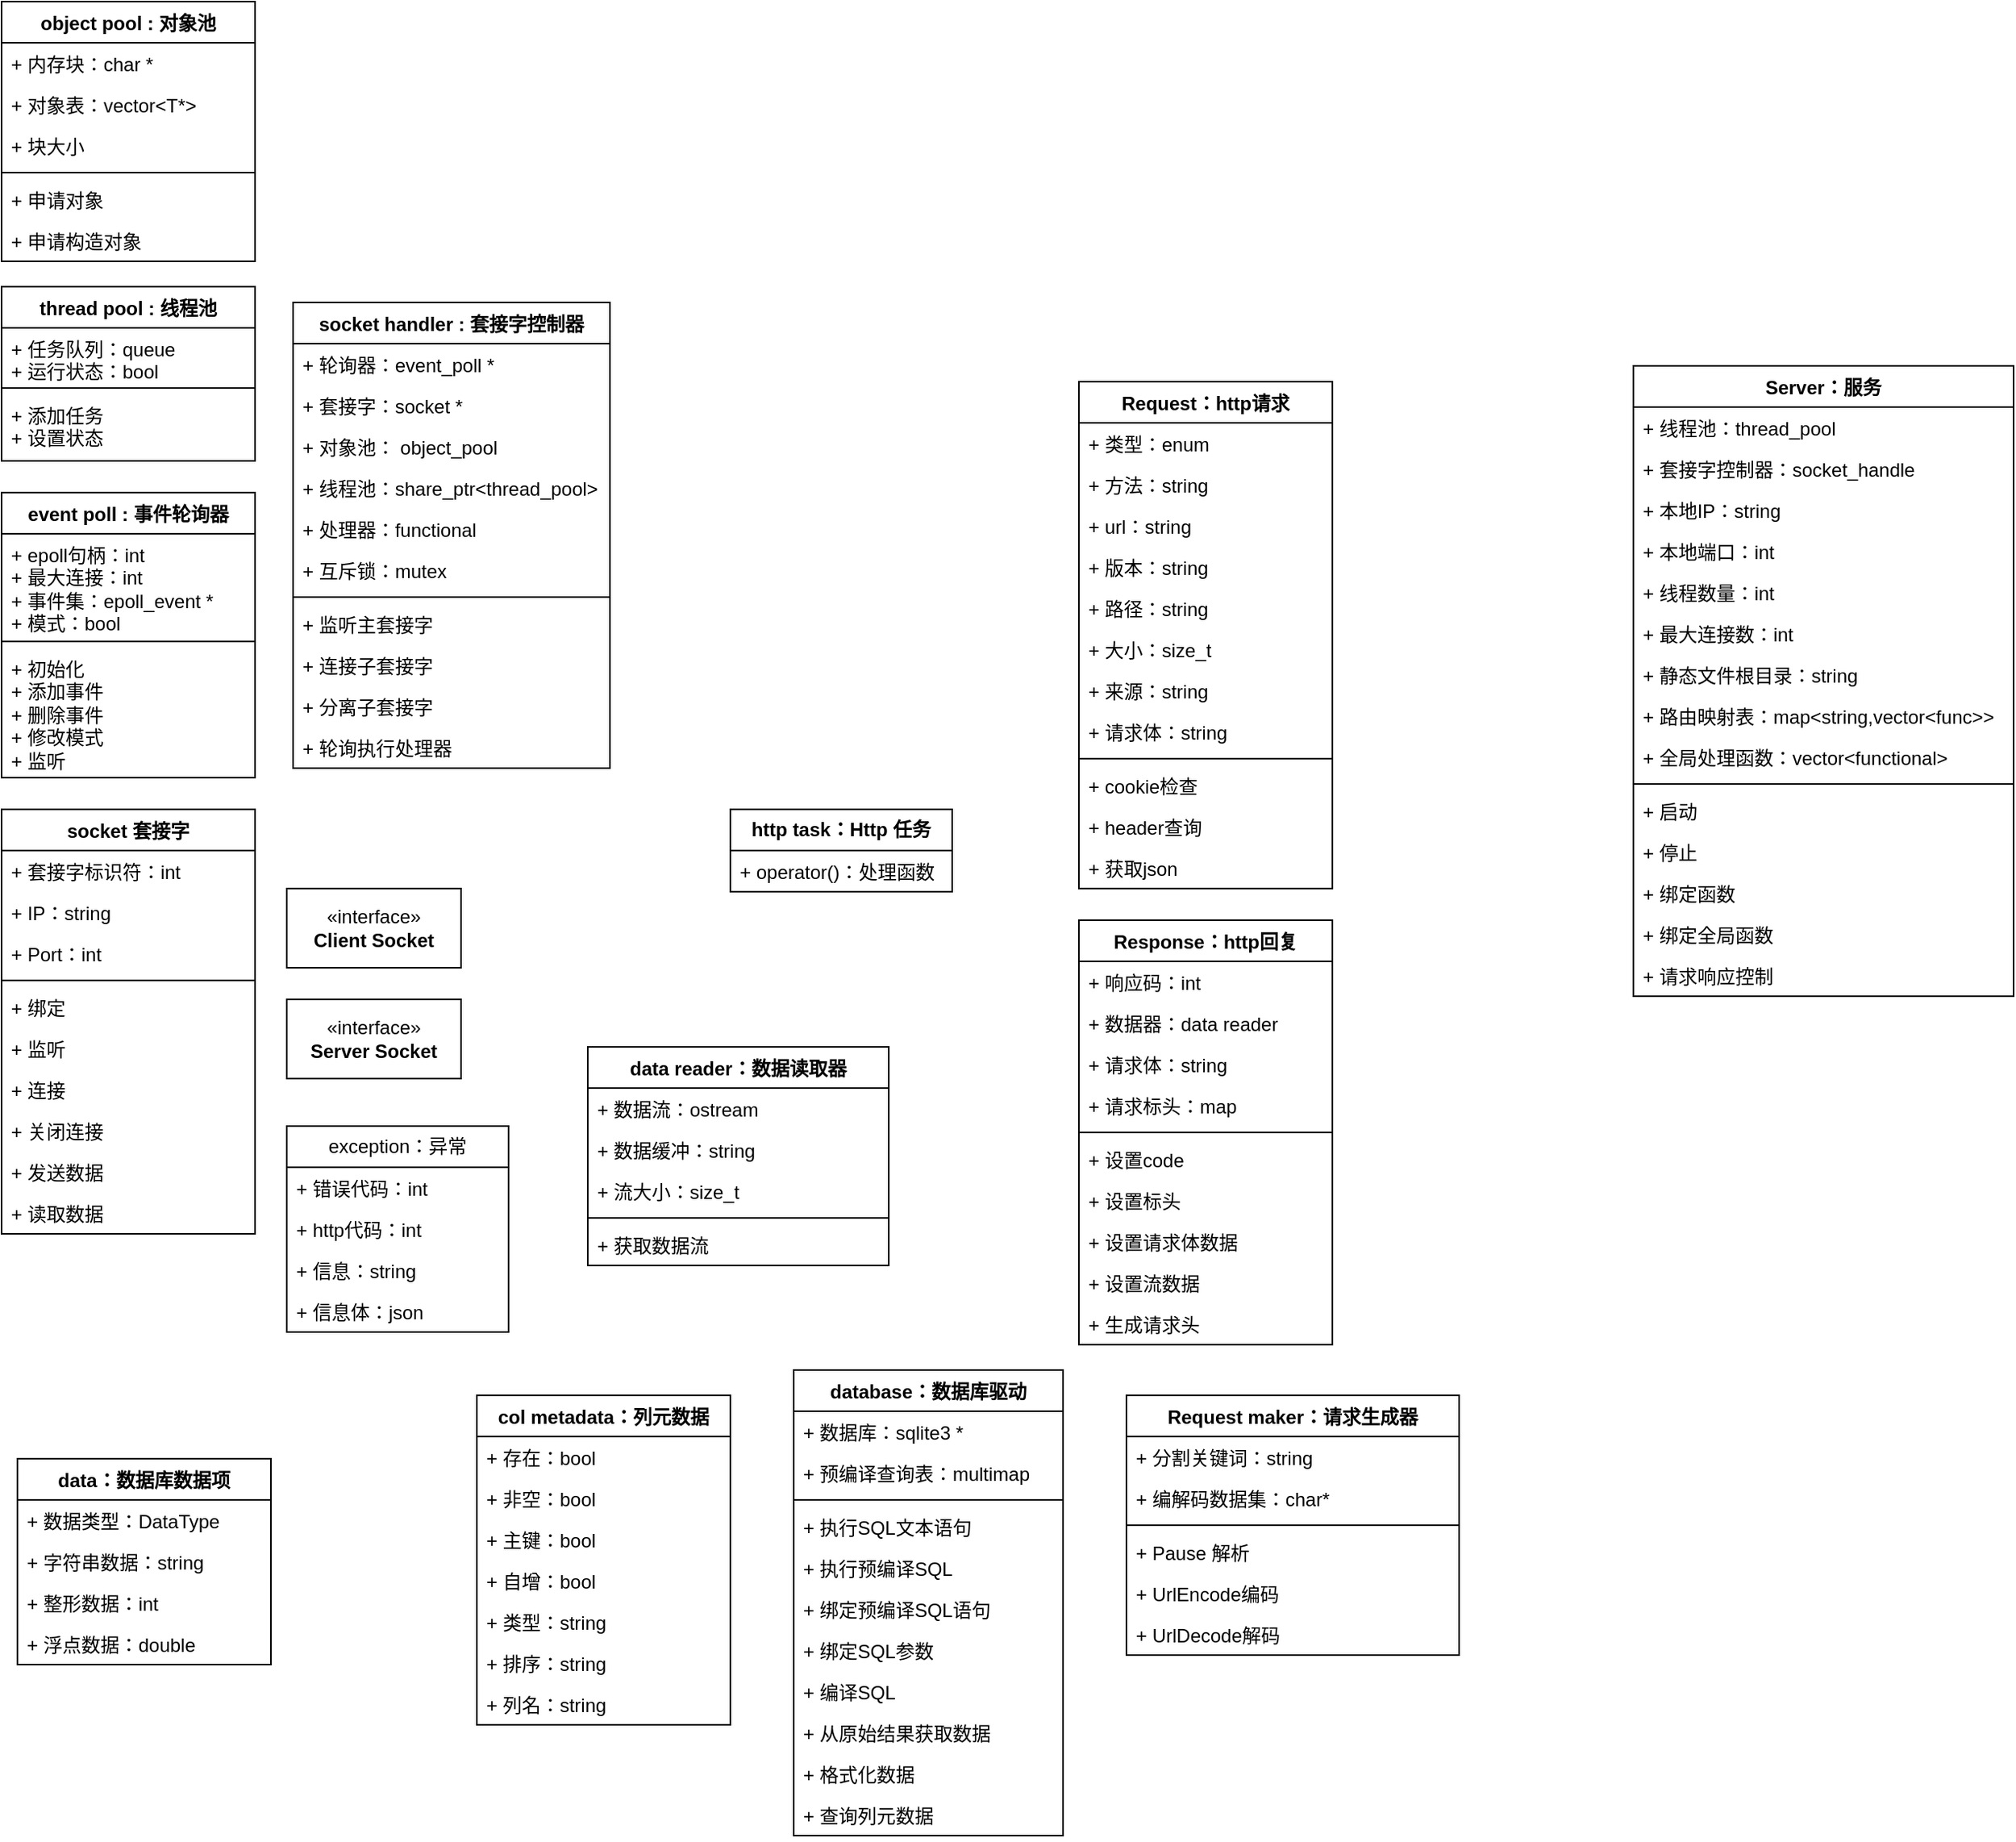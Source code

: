 <mxfile version="21.5.0" type="github">
  <diagram id="C5RBs43oDa-KdzZeNtuy" name="Page-1">
    <mxGraphModel dx="1811" dy="984" grid="1" gridSize="10" guides="1" tooltips="1" connect="1" arrows="1" fold="1" page="1" pageScale="1" pageWidth="1654" pageHeight="2336" math="0" shadow="0">
      <root>
        <mxCell id="WIyWlLk6GJQsqaUBKTNV-0" />
        <mxCell id="WIyWlLk6GJQsqaUBKTNV-1" parent="WIyWlLk6GJQsqaUBKTNV-0" />
        <mxCell id="2g8YKXhORNe2aPhlb7zR-4" value="thread pool : 线程池" style="swimlane;fontStyle=1;align=center;verticalAlign=top;childLayout=stackLayout;horizontal=1;startSize=26;horizontalStack=0;resizeParent=1;resizeParentMax=0;resizeLast=0;collapsible=1;marginBottom=0;whiteSpace=wrap;html=1;" vertex="1" parent="WIyWlLk6GJQsqaUBKTNV-1">
          <mxGeometry x="30" y="190" width="160" height="110" as="geometry">
            <mxRectangle x="100" y="160" width="80" height="30" as="alternateBounds" />
          </mxGeometry>
        </mxCell>
        <mxCell id="2g8YKXhORNe2aPhlb7zR-5" value="+ 任务队列：queue&lt;br&gt;+ 运行状态：bool" style="text;strokeColor=none;fillColor=none;align=left;verticalAlign=top;spacingLeft=4;spacingRight=4;overflow=hidden;rotatable=0;points=[[0,0.5],[1,0.5]];portConstraint=eastwest;whiteSpace=wrap;html=1;" vertex="1" parent="2g8YKXhORNe2aPhlb7zR-4">
          <mxGeometry y="26" width="160" height="34" as="geometry" />
        </mxCell>
        <mxCell id="2g8YKXhORNe2aPhlb7zR-6" value="" style="line;strokeWidth=1;fillColor=none;align=left;verticalAlign=middle;spacingTop=-1;spacingLeft=3;spacingRight=3;rotatable=0;labelPosition=right;points=[];portConstraint=eastwest;strokeColor=inherit;" vertex="1" parent="2g8YKXhORNe2aPhlb7zR-4">
          <mxGeometry y="60" width="160" height="8" as="geometry" />
        </mxCell>
        <mxCell id="2g8YKXhORNe2aPhlb7zR-7" value="+ 添加任务&lt;br&gt;+ 设置状态" style="text;strokeColor=none;fillColor=none;align=left;verticalAlign=top;spacingLeft=4;spacingRight=4;overflow=hidden;rotatable=0;points=[[0,0.5],[1,0.5]];portConstraint=eastwest;whiteSpace=wrap;html=1;" vertex="1" parent="2g8YKXhORNe2aPhlb7zR-4">
          <mxGeometry y="68" width="160" height="42" as="geometry" />
        </mxCell>
        <mxCell id="2g8YKXhORNe2aPhlb7zR-8" value="event poll : 事件轮询器" style="swimlane;fontStyle=1;align=center;verticalAlign=top;childLayout=stackLayout;horizontal=1;startSize=26;horizontalStack=0;resizeParent=1;resizeParentMax=0;resizeLast=0;collapsible=1;marginBottom=0;whiteSpace=wrap;html=1;" vertex="1" parent="WIyWlLk6GJQsqaUBKTNV-1">
          <mxGeometry x="30" y="320" width="160" height="180" as="geometry" />
        </mxCell>
        <mxCell id="2g8YKXhORNe2aPhlb7zR-9" value="+ epoll句柄：int&lt;br&gt;+ 最大连接：int&lt;br&gt;+ 事件集：epoll_event *&lt;br&gt;+ 模式：bool" style="text;strokeColor=none;fillColor=none;align=left;verticalAlign=top;spacingLeft=4;spacingRight=4;overflow=hidden;rotatable=0;points=[[0,0.5],[1,0.5]];portConstraint=eastwest;whiteSpace=wrap;html=1;" vertex="1" parent="2g8YKXhORNe2aPhlb7zR-8">
          <mxGeometry y="26" width="160" height="64" as="geometry" />
        </mxCell>
        <mxCell id="2g8YKXhORNe2aPhlb7zR-10" value="" style="line;strokeWidth=1;fillColor=none;align=left;verticalAlign=middle;spacingTop=-1;spacingLeft=3;spacingRight=3;rotatable=0;labelPosition=right;points=[];portConstraint=eastwest;strokeColor=inherit;" vertex="1" parent="2g8YKXhORNe2aPhlb7zR-8">
          <mxGeometry y="90" width="160" height="8" as="geometry" />
        </mxCell>
        <mxCell id="2g8YKXhORNe2aPhlb7zR-11" value="+ 初始化&lt;br&gt;+ 添加事件&lt;br&gt;+ 删除事件&lt;br&gt;+ 修改模式&lt;br&gt;+ 监听" style="text;strokeColor=none;fillColor=none;align=left;verticalAlign=top;spacingLeft=4;spacingRight=4;overflow=hidden;rotatable=0;points=[[0,0.5],[1,0.5]];portConstraint=eastwest;whiteSpace=wrap;html=1;" vertex="1" parent="2g8YKXhORNe2aPhlb7zR-8">
          <mxGeometry y="98" width="160" height="82" as="geometry" />
        </mxCell>
        <mxCell id="2g8YKXhORNe2aPhlb7zR-20" value="socket handler : 套接字控制器" style="swimlane;fontStyle=1;align=center;verticalAlign=top;childLayout=stackLayout;horizontal=1;startSize=26;horizontalStack=0;resizeParent=1;resizeParentMax=0;resizeLast=0;collapsible=1;marginBottom=0;whiteSpace=wrap;html=1;" vertex="1" parent="WIyWlLk6GJQsqaUBKTNV-1">
          <mxGeometry x="214" y="200" width="200" height="294" as="geometry">
            <mxRectangle x="290" y="370" width="200" height="30" as="alternateBounds" />
          </mxGeometry>
        </mxCell>
        <mxCell id="2g8YKXhORNe2aPhlb7zR-21" value="+ 轮询器：event_poll *&lt;br&gt;" style="text;strokeColor=none;fillColor=none;align=left;verticalAlign=top;spacingLeft=4;spacingRight=4;overflow=hidden;rotatable=0;points=[[0,0.5],[1,0.5]];portConstraint=eastwest;whiteSpace=wrap;html=1;" vertex="1" parent="2g8YKXhORNe2aPhlb7zR-20">
          <mxGeometry y="26" width="200" height="26" as="geometry" />
        </mxCell>
        <mxCell id="2g8YKXhORNe2aPhlb7zR-25" value="+ 套接字：socket *" style="text;strokeColor=none;fillColor=none;align=left;verticalAlign=top;spacingLeft=4;spacingRight=4;overflow=hidden;rotatable=0;points=[[0,0.5],[1,0.5]];portConstraint=eastwest;whiteSpace=wrap;html=1;" vertex="1" parent="2g8YKXhORNe2aPhlb7zR-20">
          <mxGeometry y="52" width="200" height="26" as="geometry" />
        </mxCell>
        <mxCell id="2g8YKXhORNe2aPhlb7zR-26" value="+ 对象池： object_pool" style="text;strokeColor=none;fillColor=none;align=left;verticalAlign=top;spacingLeft=4;spacingRight=4;overflow=hidden;rotatable=0;points=[[0,0.5],[1,0.5]];portConstraint=eastwest;whiteSpace=wrap;html=1;" vertex="1" parent="2g8YKXhORNe2aPhlb7zR-20">
          <mxGeometry y="78" width="200" height="26" as="geometry" />
        </mxCell>
        <mxCell id="2g8YKXhORNe2aPhlb7zR-27" value="+ 线程池：share_ptr&amp;lt;thread_pool&amp;gt;" style="text;strokeColor=none;fillColor=none;align=left;verticalAlign=top;spacingLeft=4;spacingRight=4;overflow=hidden;rotatable=0;points=[[0,0.5],[1,0.5]];portConstraint=eastwest;whiteSpace=wrap;html=1;" vertex="1" parent="2g8YKXhORNe2aPhlb7zR-20">
          <mxGeometry y="104" width="200" height="26" as="geometry" />
        </mxCell>
        <mxCell id="2g8YKXhORNe2aPhlb7zR-28" value="+ 处理器：functional" style="text;strokeColor=none;fillColor=none;align=left;verticalAlign=top;spacingLeft=4;spacingRight=4;overflow=hidden;rotatable=0;points=[[0,0.5],[1,0.5]];portConstraint=eastwest;whiteSpace=wrap;html=1;" vertex="1" parent="2g8YKXhORNe2aPhlb7zR-20">
          <mxGeometry y="130" width="200" height="26" as="geometry" />
        </mxCell>
        <mxCell id="2g8YKXhORNe2aPhlb7zR-29" value="+ 互斥锁：mutex" style="text;strokeColor=none;fillColor=none;align=left;verticalAlign=top;spacingLeft=4;spacingRight=4;overflow=hidden;rotatable=0;points=[[0,0.5],[1,0.5]];portConstraint=eastwest;whiteSpace=wrap;html=1;" vertex="1" parent="2g8YKXhORNe2aPhlb7zR-20">
          <mxGeometry y="156" width="200" height="26" as="geometry" />
        </mxCell>
        <mxCell id="2g8YKXhORNe2aPhlb7zR-22" value="" style="line;strokeWidth=1;fillColor=none;align=left;verticalAlign=middle;spacingTop=-1;spacingLeft=3;spacingRight=3;rotatable=0;labelPosition=right;points=[];portConstraint=eastwest;strokeColor=inherit;" vertex="1" parent="2g8YKXhORNe2aPhlb7zR-20">
          <mxGeometry y="182" width="200" height="8" as="geometry" />
        </mxCell>
        <mxCell id="2g8YKXhORNe2aPhlb7zR-23" value="+ 监听主套接字" style="text;strokeColor=none;fillColor=none;align=left;verticalAlign=top;spacingLeft=4;spacingRight=4;overflow=hidden;rotatable=0;points=[[0,0.5],[1,0.5]];portConstraint=eastwest;whiteSpace=wrap;html=1;" vertex="1" parent="2g8YKXhORNe2aPhlb7zR-20">
          <mxGeometry y="190" width="200" height="26" as="geometry" />
        </mxCell>
        <mxCell id="2g8YKXhORNe2aPhlb7zR-30" value="+ 连接子套接字" style="text;strokeColor=none;fillColor=none;align=left;verticalAlign=top;spacingLeft=4;spacingRight=4;overflow=hidden;rotatable=0;points=[[0,0.5],[1,0.5]];portConstraint=eastwest;whiteSpace=wrap;html=1;" vertex="1" parent="2g8YKXhORNe2aPhlb7zR-20">
          <mxGeometry y="216" width="200" height="26" as="geometry" />
        </mxCell>
        <mxCell id="2g8YKXhORNe2aPhlb7zR-31" value="+ 分离子套接字" style="text;strokeColor=none;fillColor=none;align=left;verticalAlign=top;spacingLeft=4;spacingRight=4;overflow=hidden;rotatable=0;points=[[0,0.5],[1,0.5]];portConstraint=eastwest;whiteSpace=wrap;html=1;" vertex="1" parent="2g8YKXhORNe2aPhlb7zR-20">
          <mxGeometry y="242" width="200" height="26" as="geometry" />
        </mxCell>
        <mxCell id="2g8YKXhORNe2aPhlb7zR-32" value="+ 轮询执行处理器" style="text;strokeColor=none;fillColor=none;align=left;verticalAlign=top;spacingLeft=4;spacingRight=4;overflow=hidden;rotatable=0;points=[[0,0.5],[1,0.5]];portConstraint=eastwest;whiteSpace=wrap;html=1;" vertex="1" parent="2g8YKXhORNe2aPhlb7zR-20">
          <mxGeometry y="268" width="200" height="26" as="geometry" />
        </mxCell>
        <mxCell id="2g8YKXhORNe2aPhlb7zR-35" value="socket 套接字" style="swimlane;fontStyle=1;align=center;verticalAlign=top;childLayout=stackLayout;horizontal=1;startSize=26;horizontalStack=0;resizeParent=1;resizeParentMax=0;resizeLast=0;collapsible=1;marginBottom=0;whiteSpace=wrap;html=1;" vertex="1" parent="WIyWlLk6GJQsqaUBKTNV-1">
          <mxGeometry x="30" y="520" width="160" height="268" as="geometry" />
        </mxCell>
        <mxCell id="2g8YKXhORNe2aPhlb7zR-36" value="+ 套接字标识符：int" style="text;strokeColor=none;fillColor=none;align=left;verticalAlign=top;spacingLeft=4;spacingRight=4;overflow=hidden;rotatable=0;points=[[0,0.5],[1,0.5]];portConstraint=eastwest;whiteSpace=wrap;html=1;" vertex="1" parent="2g8YKXhORNe2aPhlb7zR-35">
          <mxGeometry y="26" width="160" height="26" as="geometry" />
        </mxCell>
        <mxCell id="2g8YKXhORNe2aPhlb7zR-39" value="+ IP：string&lt;br&gt;" style="text;strokeColor=none;fillColor=none;align=left;verticalAlign=top;spacingLeft=4;spacingRight=4;overflow=hidden;rotatable=0;points=[[0,0.5],[1,0.5]];portConstraint=eastwest;whiteSpace=wrap;html=1;" vertex="1" parent="2g8YKXhORNe2aPhlb7zR-35">
          <mxGeometry y="52" width="160" height="26" as="geometry" />
        </mxCell>
        <mxCell id="2g8YKXhORNe2aPhlb7zR-40" value="+ Port：int" style="text;strokeColor=none;fillColor=none;align=left;verticalAlign=top;spacingLeft=4;spacingRight=4;overflow=hidden;rotatable=0;points=[[0,0.5],[1,0.5]];portConstraint=eastwest;whiteSpace=wrap;html=1;" vertex="1" parent="2g8YKXhORNe2aPhlb7zR-35">
          <mxGeometry y="78" width="160" height="26" as="geometry" />
        </mxCell>
        <mxCell id="2g8YKXhORNe2aPhlb7zR-37" value="" style="line;strokeWidth=1;fillColor=none;align=left;verticalAlign=middle;spacingTop=-1;spacingLeft=3;spacingRight=3;rotatable=0;labelPosition=right;points=[];portConstraint=eastwest;strokeColor=inherit;" vertex="1" parent="2g8YKXhORNe2aPhlb7zR-35">
          <mxGeometry y="104" width="160" height="8" as="geometry" />
        </mxCell>
        <mxCell id="2g8YKXhORNe2aPhlb7zR-38" value="+ 绑定" style="text;strokeColor=none;fillColor=none;align=left;verticalAlign=top;spacingLeft=4;spacingRight=4;overflow=hidden;rotatable=0;points=[[0,0.5],[1,0.5]];portConstraint=eastwest;whiteSpace=wrap;html=1;" vertex="1" parent="2g8YKXhORNe2aPhlb7zR-35">
          <mxGeometry y="112" width="160" height="26" as="geometry" />
        </mxCell>
        <mxCell id="2g8YKXhORNe2aPhlb7zR-41" value="+ 监听" style="text;strokeColor=none;fillColor=none;align=left;verticalAlign=top;spacingLeft=4;spacingRight=4;overflow=hidden;rotatable=0;points=[[0,0.5],[1,0.5]];portConstraint=eastwest;whiteSpace=wrap;html=1;" vertex="1" parent="2g8YKXhORNe2aPhlb7zR-35">
          <mxGeometry y="138" width="160" height="26" as="geometry" />
        </mxCell>
        <mxCell id="2g8YKXhORNe2aPhlb7zR-42" value="+ 连接" style="text;strokeColor=none;fillColor=none;align=left;verticalAlign=top;spacingLeft=4;spacingRight=4;overflow=hidden;rotatable=0;points=[[0,0.5],[1,0.5]];portConstraint=eastwest;whiteSpace=wrap;html=1;" vertex="1" parent="2g8YKXhORNe2aPhlb7zR-35">
          <mxGeometry y="164" width="160" height="26" as="geometry" />
        </mxCell>
        <mxCell id="2g8YKXhORNe2aPhlb7zR-43" value="+ 关闭连接" style="text;strokeColor=none;fillColor=none;align=left;verticalAlign=top;spacingLeft=4;spacingRight=4;overflow=hidden;rotatable=0;points=[[0,0.5],[1,0.5]];portConstraint=eastwest;whiteSpace=wrap;html=1;" vertex="1" parent="2g8YKXhORNe2aPhlb7zR-35">
          <mxGeometry y="190" width="160" height="26" as="geometry" />
        </mxCell>
        <mxCell id="2g8YKXhORNe2aPhlb7zR-44" value="+ 发送数据" style="text;strokeColor=none;fillColor=none;align=left;verticalAlign=top;spacingLeft=4;spacingRight=4;overflow=hidden;rotatable=0;points=[[0,0.5],[1,0.5]];portConstraint=eastwest;whiteSpace=wrap;html=1;" vertex="1" parent="2g8YKXhORNe2aPhlb7zR-35">
          <mxGeometry y="216" width="160" height="26" as="geometry" />
        </mxCell>
        <mxCell id="2g8YKXhORNe2aPhlb7zR-45" value="+ 读取数据" style="text;strokeColor=none;fillColor=none;align=left;verticalAlign=top;spacingLeft=4;spacingRight=4;overflow=hidden;rotatable=0;points=[[0,0.5],[1,0.5]];portConstraint=eastwest;whiteSpace=wrap;html=1;" vertex="1" parent="2g8YKXhORNe2aPhlb7zR-35">
          <mxGeometry y="242" width="160" height="26" as="geometry" />
        </mxCell>
        <mxCell id="2g8YKXhORNe2aPhlb7zR-46" value="«interface»&lt;br&gt;&lt;b&gt;Server Socket&lt;/b&gt;" style="html=1;whiteSpace=wrap;" vertex="1" parent="WIyWlLk6GJQsqaUBKTNV-1">
          <mxGeometry x="210" y="640" width="110" height="50" as="geometry" />
        </mxCell>
        <mxCell id="2g8YKXhORNe2aPhlb7zR-47" value="«interface»&lt;br&gt;&lt;b&gt;Client Socket&lt;/b&gt;" style="html=1;whiteSpace=wrap;" vertex="1" parent="WIyWlLk6GJQsqaUBKTNV-1">
          <mxGeometry x="210" y="570" width="110" height="50" as="geometry" />
        </mxCell>
        <mxCell id="2g8YKXhORNe2aPhlb7zR-48" value="object pool : 对象池" style="swimlane;fontStyle=1;align=center;verticalAlign=top;childLayout=stackLayout;horizontal=1;startSize=26;horizontalStack=0;resizeParent=1;resizeParentMax=0;resizeLast=0;collapsible=1;marginBottom=0;whiteSpace=wrap;html=1;" vertex="1" parent="WIyWlLk6GJQsqaUBKTNV-1">
          <mxGeometry x="30" y="10" width="160" height="164" as="geometry" />
        </mxCell>
        <mxCell id="2g8YKXhORNe2aPhlb7zR-49" value="+ 内存块：char *&lt;br&gt;" style="text;strokeColor=none;fillColor=none;align=left;verticalAlign=top;spacingLeft=4;spacingRight=4;overflow=hidden;rotatable=0;points=[[0,0.5],[1,0.5]];portConstraint=eastwest;whiteSpace=wrap;html=1;" vertex="1" parent="2g8YKXhORNe2aPhlb7zR-48">
          <mxGeometry y="26" width="160" height="26" as="geometry" />
        </mxCell>
        <mxCell id="2g8YKXhORNe2aPhlb7zR-52" value="+ 对象表：vector&amp;lt;T*&amp;gt;&lt;br&gt;" style="text;strokeColor=none;fillColor=none;align=left;verticalAlign=top;spacingLeft=4;spacingRight=4;overflow=hidden;rotatable=0;points=[[0,0.5],[1,0.5]];portConstraint=eastwest;whiteSpace=wrap;html=1;" vertex="1" parent="2g8YKXhORNe2aPhlb7zR-48">
          <mxGeometry y="52" width="160" height="26" as="geometry" />
        </mxCell>
        <mxCell id="2g8YKXhORNe2aPhlb7zR-53" value="+ 块大小" style="text;strokeColor=none;fillColor=none;align=left;verticalAlign=top;spacingLeft=4;spacingRight=4;overflow=hidden;rotatable=0;points=[[0,0.5],[1,0.5]];portConstraint=eastwest;whiteSpace=wrap;html=1;" vertex="1" parent="2g8YKXhORNe2aPhlb7zR-48">
          <mxGeometry y="78" width="160" height="26" as="geometry" />
        </mxCell>
        <mxCell id="2g8YKXhORNe2aPhlb7zR-50" value="" style="line;strokeWidth=1;fillColor=none;align=left;verticalAlign=middle;spacingTop=-1;spacingLeft=3;spacingRight=3;rotatable=0;labelPosition=right;points=[];portConstraint=eastwest;strokeColor=inherit;" vertex="1" parent="2g8YKXhORNe2aPhlb7zR-48">
          <mxGeometry y="104" width="160" height="8" as="geometry" />
        </mxCell>
        <mxCell id="2g8YKXhORNe2aPhlb7zR-51" value="+ 申请对象" style="text;strokeColor=none;fillColor=none;align=left;verticalAlign=top;spacingLeft=4;spacingRight=4;overflow=hidden;rotatable=0;points=[[0,0.5],[1,0.5]];portConstraint=eastwest;whiteSpace=wrap;html=1;" vertex="1" parent="2g8YKXhORNe2aPhlb7zR-48">
          <mxGeometry y="112" width="160" height="26" as="geometry" />
        </mxCell>
        <mxCell id="2g8YKXhORNe2aPhlb7zR-55" value="+ 申请构造对象" style="text;strokeColor=none;fillColor=none;align=left;verticalAlign=top;spacingLeft=4;spacingRight=4;overflow=hidden;rotatable=0;points=[[0,0.5],[1,0.5]];portConstraint=eastwest;whiteSpace=wrap;html=1;" vertex="1" parent="2g8YKXhORNe2aPhlb7zR-48">
          <mxGeometry y="138" width="160" height="26" as="geometry" />
        </mxCell>
        <mxCell id="2g8YKXhORNe2aPhlb7zR-60" value="exception：异常" style="swimlane;fontStyle=0;childLayout=stackLayout;horizontal=1;startSize=26;fillColor=none;horizontalStack=0;resizeParent=1;resizeParentMax=0;resizeLast=0;collapsible=1;marginBottom=0;whiteSpace=wrap;html=1;" vertex="1" parent="WIyWlLk6GJQsqaUBKTNV-1">
          <mxGeometry x="210" y="720" width="140" height="130" as="geometry" />
        </mxCell>
        <mxCell id="2g8YKXhORNe2aPhlb7zR-61" value="+ 错误代码：int" style="text;strokeColor=none;fillColor=none;align=left;verticalAlign=top;spacingLeft=4;spacingRight=4;overflow=hidden;rotatable=0;points=[[0,0.5],[1,0.5]];portConstraint=eastwest;whiteSpace=wrap;html=1;" vertex="1" parent="2g8YKXhORNe2aPhlb7zR-60">
          <mxGeometry y="26" width="140" height="26" as="geometry" />
        </mxCell>
        <mxCell id="2g8YKXhORNe2aPhlb7zR-62" value="+ http代码：int" style="text;strokeColor=none;fillColor=none;align=left;verticalAlign=top;spacingLeft=4;spacingRight=4;overflow=hidden;rotatable=0;points=[[0,0.5],[1,0.5]];portConstraint=eastwest;whiteSpace=wrap;html=1;" vertex="1" parent="2g8YKXhORNe2aPhlb7zR-60">
          <mxGeometry y="52" width="140" height="26" as="geometry" />
        </mxCell>
        <mxCell id="2g8YKXhORNe2aPhlb7zR-63" value="+ 信息：string" style="text;strokeColor=none;fillColor=none;align=left;verticalAlign=top;spacingLeft=4;spacingRight=4;overflow=hidden;rotatable=0;points=[[0,0.5],[1,0.5]];portConstraint=eastwest;whiteSpace=wrap;html=1;" vertex="1" parent="2g8YKXhORNe2aPhlb7zR-60">
          <mxGeometry y="78" width="140" height="26" as="geometry" />
        </mxCell>
        <mxCell id="2g8YKXhORNe2aPhlb7zR-64" value="+ 信息体：json" style="text;strokeColor=none;fillColor=none;align=left;verticalAlign=top;spacingLeft=4;spacingRight=4;overflow=hidden;rotatable=0;points=[[0,0.5],[1,0.5]];portConstraint=eastwest;whiteSpace=wrap;html=1;" vertex="1" parent="2g8YKXhORNe2aPhlb7zR-60">
          <mxGeometry y="104" width="140" height="26" as="geometry" />
        </mxCell>
        <mxCell id="2g8YKXhORNe2aPhlb7zR-65" value="&lt;b&gt;http task：Http 任务&lt;/b&gt;" style="swimlane;fontStyle=0;childLayout=stackLayout;horizontal=1;startSize=26;fillColor=none;horizontalStack=0;resizeParent=1;resizeParentMax=0;resizeLast=0;collapsible=1;marginBottom=0;whiteSpace=wrap;html=1;" vertex="1" parent="WIyWlLk6GJQsqaUBKTNV-1">
          <mxGeometry x="490" y="520" width="140" height="52" as="geometry" />
        </mxCell>
        <mxCell id="2g8YKXhORNe2aPhlb7zR-66" value="+ operator()：处理函数" style="text;strokeColor=none;fillColor=none;align=left;verticalAlign=top;spacingLeft=4;spacingRight=4;overflow=hidden;rotatable=0;points=[[0,0.5],[1,0.5]];portConstraint=eastwest;whiteSpace=wrap;html=1;" vertex="1" parent="2g8YKXhORNe2aPhlb7zR-65">
          <mxGeometry y="26" width="140" height="26" as="geometry" />
        </mxCell>
        <mxCell id="2g8YKXhORNe2aPhlb7zR-69" value="data reader：数据读取器" style="swimlane;fontStyle=1;align=center;verticalAlign=top;childLayout=stackLayout;horizontal=1;startSize=26;horizontalStack=0;resizeParent=1;resizeParentMax=0;resizeLast=0;collapsible=1;marginBottom=0;whiteSpace=wrap;html=1;" vertex="1" parent="WIyWlLk6GJQsqaUBKTNV-1">
          <mxGeometry x="400" y="670" width="190" height="138" as="geometry" />
        </mxCell>
        <mxCell id="2g8YKXhORNe2aPhlb7zR-70" value="+ 数据流：ostream" style="text;strokeColor=none;fillColor=none;align=left;verticalAlign=top;spacingLeft=4;spacingRight=4;overflow=hidden;rotatable=0;points=[[0,0.5],[1,0.5]];portConstraint=eastwest;whiteSpace=wrap;html=1;" vertex="1" parent="2g8YKXhORNe2aPhlb7zR-69">
          <mxGeometry y="26" width="190" height="26" as="geometry" />
        </mxCell>
        <mxCell id="2g8YKXhORNe2aPhlb7zR-73" value="+ 数据缓冲：string" style="text;strokeColor=none;fillColor=none;align=left;verticalAlign=top;spacingLeft=4;spacingRight=4;overflow=hidden;rotatable=0;points=[[0,0.5],[1,0.5]];portConstraint=eastwest;whiteSpace=wrap;html=1;" vertex="1" parent="2g8YKXhORNe2aPhlb7zR-69">
          <mxGeometry y="52" width="190" height="26" as="geometry" />
        </mxCell>
        <mxCell id="2g8YKXhORNe2aPhlb7zR-74" value="+ 流大小：size_t" style="text;strokeColor=none;fillColor=none;align=left;verticalAlign=top;spacingLeft=4;spacingRight=4;overflow=hidden;rotatable=0;points=[[0,0.5],[1,0.5]];portConstraint=eastwest;whiteSpace=wrap;html=1;" vertex="1" parent="2g8YKXhORNe2aPhlb7zR-69">
          <mxGeometry y="78" width="190" height="26" as="geometry" />
        </mxCell>
        <mxCell id="2g8YKXhORNe2aPhlb7zR-71" value="" style="line;strokeWidth=1;fillColor=none;align=left;verticalAlign=middle;spacingTop=-1;spacingLeft=3;spacingRight=3;rotatable=0;labelPosition=right;points=[];portConstraint=eastwest;strokeColor=inherit;" vertex="1" parent="2g8YKXhORNe2aPhlb7zR-69">
          <mxGeometry y="104" width="190" height="8" as="geometry" />
        </mxCell>
        <mxCell id="2g8YKXhORNe2aPhlb7zR-72" value="+ 获取数据流&lt;br&gt;" style="text;strokeColor=none;fillColor=none;align=left;verticalAlign=top;spacingLeft=4;spacingRight=4;overflow=hidden;rotatable=0;points=[[0,0.5],[1,0.5]];portConstraint=eastwest;whiteSpace=wrap;html=1;" vertex="1" parent="2g8YKXhORNe2aPhlb7zR-69">
          <mxGeometry y="112" width="190" height="26" as="geometry" />
        </mxCell>
        <mxCell id="2g8YKXhORNe2aPhlb7zR-76" value="database：数据库驱动" style="swimlane;fontStyle=1;align=center;verticalAlign=top;childLayout=stackLayout;horizontal=1;startSize=26;horizontalStack=0;resizeParent=1;resizeParentMax=0;resizeLast=0;collapsible=1;marginBottom=0;whiteSpace=wrap;html=1;" vertex="1" parent="WIyWlLk6GJQsqaUBKTNV-1">
          <mxGeometry x="530" y="874" width="170" height="294" as="geometry" />
        </mxCell>
        <mxCell id="2g8YKXhORNe2aPhlb7zR-77" value="+ 数据库：sqlite3 *" style="text;strokeColor=none;fillColor=none;align=left;verticalAlign=top;spacingLeft=4;spacingRight=4;overflow=hidden;rotatable=0;points=[[0,0.5],[1,0.5]];portConstraint=eastwest;whiteSpace=wrap;html=1;" vertex="1" parent="2g8YKXhORNe2aPhlb7zR-76">
          <mxGeometry y="26" width="170" height="26" as="geometry" />
        </mxCell>
        <mxCell id="2g8YKXhORNe2aPhlb7zR-98" value="+ 预编译查询表：multimap" style="text;strokeColor=none;fillColor=none;align=left;verticalAlign=top;spacingLeft=4;spacingRight=4;overflow=hidden;rotatable=0;points=[[0,0.5],[1,0.5]];portConstraint=eastwest;whiteSpace=wrap;html=1;" vertex="1" parent="2g8YKXhORNe2aPhlb7zR-76">
          <mxGeometry y="52" width="170" height="26" as="geometry" />
        </mxCell>
        <mxCell id="2g8YKXhORNe2aPhlb7zR-78" value="" style="line;strokeWidth=1;fillColor=none;align=left;verticalAlign=middle;spacingTop=-1;spacingLeft=3;spacingRight=3;rotatable=0;labelPosition=right;points=[];portConstraint=eastwest;strokeColor=inherit;" vertex="1" parent="2g8YKXhORNe2aPhlb7zR-76">
          <mxGeometry y="78" width="170" height="8" as="geometry" />
        </mxCell>
        <mxCell id="2g8YKXhORNe2aPhlb7zR-79" value="+ 执行SQL文本语句" style="text;strokeColor=none;fillColor=none;align=left;verticalAlign=top;spacingLeft=4;spacingRight=4;overflow=hidden;rotatable=0;points=[[0,0.5],[1,0.5]];portConstraint=eastwest;whiteSpace=wrap;html=1;" vertex="1" parent="2g8YKXhORNe2aPhlb7zR-76">
          <mxGeometry y="86" width="170" height="26" as="geometry" />
        </mxCell>
        <mxCell id="2g8YKXhORNe2aPhlb7zR-102" value="+ 执行预编译SQL" style="text;strokeColor=none;fillColor=none;align=left;verticalAlign=top;spacingLeft=4;spacingRight=4;overflow=hidden;rotatable=0;points=[[0,0.5],[1,0.5]];portConstraint=eastwest;whiteSpace=wrap;html=1;" vertex="1" parent="2g8YKXhORNe2aPhlb7zR-76">
          <mxGeometry y="112" width="170" height="26" as="geometry" />
        </mxCell>
        <mxCell id="2g8YKXhORNe2aPhlb7zR-99" value="+ 绑定预编译SQL语句" style="text;strokeColor=none;fillColor=none;align=left;verticalAlign=top;spacingLeft=4;spacingRight=4;overflow=hidden;rotatable=0;points=[[0,0.5],[1,0.5]];portConstraint=eastwest;whiteSpace=wrap;html=1;" vertex="1" parent="2g8YKXhORNe2aPhlb7zR-76">
          <mxGeometry y="138" width="170" height="26" as="geometry" />
        </mxCell>
        <mxCell id="2g8YKXhORNe2aPhlb7zR-100" value="+ 绑定SQL参数" style="text;strokeColor=none;fillColor=none;align=left;verticalAlign=top;spacingLeft=4;spacingRight=4;overflow=hidden;rotatable=0;points=[[0,0.5],[1,0.5]];portConstraint=eastwest;whiteSpace=wrap;html=1;" vertex="1" parent="2g8YKXhORNe2aPhlb7zR-76">
          <mxGeometry y="164" width="170" height="26" as="geometry" />
        </mxCell>
        <mxCell id="2g8YKXhORNe2aPhlb7zR-101" value="+ 编译SQL" style="text;strokeColor=none;fillColor=none;align=left;verticalAlign=top;spacingLeft=4;spacingRight=4;overflow=hidden;rotatable=0;points=[[0,0.5],[1,0.5]];portConstraint=eastwest;whiteSpace=wrap;html=1;" vertex="1" parent="2g8YKXhORNe2aPhlb7zR-76">
          <mxGeometry y="190" width="170" height="26" as="geometry" />
        </mxCell>
        <mxCell id="2g8YKXhORNe2aPhlb7zR-103" value="+ 从原始结果获取数据" style="text;strokeColor=none;fillColor=none;align=left;verticalAlign=top;spacingLeft=4;spacingRight=4;overflow=hidden;rotatable=0;points=[[0,0.5],[1,0.5]];portConstraint=eastwest;whiteSpace=wrap;html=1;" vertex="1" parent="2g8YKXhORNe2aPhlb7zR-76">
          <mxGeometry y="216" width="170" height="26" as="geometry" />
        </mxCell>
        <mxCell id="2g8YKXhORNe2aPhlb7zR-104" value="+ 格式化数据" style="text;strokeColor=none;fillColor=none;align=left;verticalAlign=top;spacingLeft=4;spacingRight=4;overflow=hidden;rotatable=0;points=[[0,0.5],[1,0.5]];portConstraint=eastwest;whiteSpace=wrap;html=1;" vertex="1" parent="2g8YKXhORNe2aPhlb7zR-76">
          <mxGeometry y="242" width="170" height="26" as="geometry" />
        </mxCell>
        <mxCell id="2g8YKXhORNe2aPhlb7zR-105" value="+ 查询列元数据" style="text;strokeColor=none;fillColor=none;align=left;verticalAlign=top;spacingLeft=4;spacingRight=4;overflow=hidden;rotatable=0;points=[[0,0.5],[1,0.5]];portConstraint=eastwest;whiteSpace=wrap;html=1;" vertex="1" parent="2g8YKXhORNe2aPhlb7zR-76">
          <mxGeometry y="268" width="170" height="26" as="geometry" />
        </mxCell>
        <mxCell id="2g8YKXhORNe2aPhlb7zR-80" value="data：数据库数据项" style="swimlane;fontStyle=1;align=center;verticalAlign=top;childLayout=stackLayout;horizontal=1;startSize=26;horizontalStack=0;resizeParent=1;resizeParentMax=0;resizeLast=0;collapsible=1;marginBottom=0;whiteSpace=wrap;html=1;" vertex="1" parent="WIyWlLk6GJQsqaUBKTNV-1">
          <mxGeometry x="40" y="930" width="160" height="130" as="geometry" />
        </mxCell>
        <mxCell id="2g8YKXhORNe2aPhlb7zR-81" value="+ 数据类型：DataType" style="text;strokeColor=none;fillColor=none;align=left;verticalAlign=top;spacingLeft=4;spacingRight=4;overflow=hidden;rotatable=0;points=[[0,0.5],[1,0.5]];portConstraint=eastwest;whiteSpace=wrap;html=1;" vertex="1" parent="2g8YKXhORNe2aPhlb7zR-80">
          <mxGeometry y="26" width="160" height="26" as="geometry" />
        </mxCell>
        <mxCell id="2g8YKXhORNe2aPhlb7zR-89" value="+ 字符串数据：string" style="text;strokeColor=none;fillColor=none;align=left;verticalAlign=top;spacingLeft=4;spacingRight=4;overflow=hidden;rotatable=0;points=[[0,0.5],[1,0.5]];portConstraint=eastwest;whiteSpace=wrap;html=1;" vertex="1" parent="2g8YKXhORNe2aPhlb7zR-80">
          <mxGeometry y="52" width="160" height="26" as="geometry" />
        </mxCell>
        <mxCell id="2g8YKXhORNe2aPhlb7zR-90" value="+ 整形数据：int" style="text;strokeColor=none;fillColor=none;align=left;verticalAlign=top;spacingLeft=4;spacingRight=4;overflow=hidden;rotatable=0;points=[[0,0.5],[1,0.5]];portConstraint=eastwest;whiteSpace=wrap;html=1;" vertex="1" parent="2g8YKXhORNe2aPhlb7zR-80">
          <mxGeometry y="78" width="160" height="26" as="geometry" />
        </mxCell>
        <mxCell id="2g8YKXhORNe2aPhlb7zR-91" value="+ 浮点数据：double" style="text;strokeColor=none;fillColor=none;align=left;verticalAlign=top;spacingLeft=4;spacingRight=4;overflow=hidden;rotatable=0;points=[[0,0.5],[1,0.5]];portConstraint=eastwest;whiteSpace=wrap;html=1;" vertex="1" parent="2g8YKXhORNe2aPhlb7zR-80">
          <mxGeometry y="104" width="160" height="26" as="geometry" />
        </mxCell>
        <mxCell id="2g8YKXhORNe2aPhlb7zR-84" value="col metadata：列元数据" style="swimlane;fontStyle=1;align=center;verticalAlign=top;childLayout=stackLayout;horizontal=1;startSize=26;horizontalStack=0;resizeParent=1;resizeParentMax=0;resizeLast=0;collapsible=1;marginBottom=0;whiteSpace=wrap;html=1;" vertex="1" parent="WIyWlLk6GJQsqaUBKTNV-1">
          <mxGeometry x="330" y="890" width="160" height="208" as="geometry" />
        </mxCell>
        <mxCell id="2g8YKXhORNe2aPhlb7zR-85" value="+ 存在：bool" style="text;strokeColor=none;fillColor=none;align=left;verticalAlign=top;spacingLeft=4;spacingRight=4;overflow=hidden;rotatable=0;points=[[0,0.5],[1,0.5]];portConstraint=eastwest;whiteSpace=wrap;html=1;" vertex="1" parent="2g8YKXhORNe2aPhlb7zR-84">
          <mxGeometry y="26" width="160" height="26" as="geometry" />
        </mxCell>
        <mxCell id="2g8YKXhORNe2aPhlb7zR-92" value="+ 非空：bool" style="text;strokeColor=none;fillColor=none;align=left;verticalAlign=top;spacingLeft=4;spacingRight=4;overflow=hidden;rotatable=0;points=[[0,0.5],[1,0.5]];portConstraint=eastwest;whiteSpace=wrap;html=1;" vertex="1" parent="2g8YKXhORNe2aPhlb7zR-84">
          <mxGeometry y="52" width="160" height="26" as="geometry" />
        </mxCell>
        <mxCell id="2g8YKXhORNe2aPhlb7zR-93" value="+ 主键：bool" style="text;strokeColor=none;fillColor=none;align=left;verticalAlign=top;spacingLeft=4;spacingRight=4;overflow=hidden;rotatable=0;points=[[0,0.5],[1,0.5]];portConstraint=eastwest;whiteSpace=wrap;html=1;" vertex="1" parent="2g8YKXhORNe2aPhlb7zR-84">
          <mxGeometry y="78" width="160" height="26" as="geometry" />
        </mxCell>
        <mxCell id="2g8YKXhORNe2aPhlb7zR-94" value="+ 自增：bool" style="text;strokeColor=none;fillColor=none;align=left;verticalAlign=top;spacingLeft=4;spacingRight=4;overflow=hidden;rotatable=0;points=[[0,0.5],[1,0.5]];portConstraint=eastwest;whiteSpace=wrap;html=1;" vertex="1" parent="2g8YKXhORNe2aPhlb7zR-84">
          <mxGeometry y="104" width="160" height="26" as="geometry" />
        </mxCell>
        <mxCell id="2g8YKXhORNe2aPhlb7zR-95" value="+ 类型：string" style="text;strokeColor=none;fillColor=none;align=left;verticalAlign=top;spacingLeft=4;spacingRight=4;overflow=hidden;rotatable=0;points=[[0,0.5],[1,0.5]];portConstraint=eastwest;whiteSpace=wrap;html=1;" vertex="1" parent="2g8YKXhORNe2aPhlb7zR-84">
          <mxGeometry y="130" width="160" height="26" as="geometry" />
        </mxCell>
        <mxCell id="2g8YKXhORNe2aPhlb7zR-96" value="+ 排序：string" style="text;strokeColor=none;fillColor=none;align=left;verticalAlign=top;spacingLeft=4;spacingRight=4;overflow=hidden;rotatable=0;points=[[0,0.5],[1,0.5]];portConstraint=eastwest;whiteSpace=wrap;html=1;" vertex="1" parent="2g8YKXhORNe2aPhlb7zR-84">
          <mxGeometry y="156" width="160" height="26" as="geometry" />
        </mxCell>
        <mxCell id="2g8YKXhORNe2aPhlb7zR-97" value="+ 列名：string" style="text;strokeColor=none;fillColor=none;align=left;verticalAlign=top;spacingLeft=4;spacingRight=4;overflow=hidden;rotatable=0;points=[[0,0.5],[1,0.5]];portConstraint=eastwest;whiteSpace=wrap;html=1;" vertex="1" parent="2g8YKXhORNe2aPhlb7zR-84">
          <mxGeometry y="182" width="160" height="26" as="geometry" />
        </mxCell>
        <mxCell id="2g8YKXhORNe2aPhlb7zR-106" value="Request：http请求" style="swimlane;fontStyle=1;align=center;verticalAlign=top;childLayout=stackLayout;horizontal=1;startSize=26;horizontalStack=0;resizeParent=1;resizeParentMax=0;resizeLast=0;collapsible=1;marginBottom=0;whiteSpace=wrap;html=1;" vertex="1" parent="WIyWlLk6GJQsqaUBKTNV-1">
          <mxGeometry x="710" y="250" width="160" height="320" as="geometry" />
        </mxCell>
        <mxCell id="2g8YKXhORNe2aPhlb7zR-107" value="+ 类型：enum" style="text;strokeColor=none;fillColor=none;align=left;verticalAlign=top;spacingLeft=4;spacingRight=4;overflow=hidden;rotatable=0;points=[[0,0.5],[1,0.5]];portConstraint=eastwest;whiteSpace=wrap;html=1;" vertex="1" parent="2g8YKXhORNe2aPhlb7zR-106">
          <mxGeometry y="26" width="160" height="26" as="geometry" />
        </mxCell>
        <mxCell id="2g8YKXhORNe2aPhlb7zR-111" value="+ 方法：string" style="text;strokeColor=none;fillColor=none;align=left;verticalAlign=top;spacingLeft=4;spacingRight=4;overflow=hidden;rotatable=0;points=[[0,0.5],[1,0.5]];portConstraint=eastwest;whiteSpace=wrap;html=1;" vertex="1" parent="2g8YKXhORNe2aPhlb7zR-106">
          <mxGeometry y="52" width="160" height="26" as="geometry" />
        </mxCell>
        <mxCell id="2g8YKXhORNe2aPhlb7zR-112" value="+ url：string" style="text;strokeColor=none;fillColor=none;align=left;verticalAlign=top;spacingLeft=4;spacingRight=4;overflow=hidden;rotatable=0;points=[[0,0.5],[1,0.5]];portConstraint=eastwest;whiteSpace=wrap;html=1;" vertex="1" parent="2g8YKXhORNe2aPhlb7zR-106">
          <mxGeometry y="78" width="160" height="26" as="geometry" />
        </mxCell>
        <mxCell id="2g8YKXhORNe2aPhlb7zR-113" value="+ 版本：string" style="text;strokeColor=none;fillColor=none;align=left;verticalAlign=top;spacingLeft=4;spacingRight=4;overflow=hidden;rotatable=0;points=[[0,0.5],[1,0.5]];portConstraint=eastwest;whiteSpace=wrap;html=1;" vertex="1" parent="2g8YKXhORNe2aPhlb7zR-106">
          <mxGeometry y="104" width="160" height="26" as="geometry" />
        </mxCell>
        <mxCell id="2g8YKXhORNe2aPhlb7zR-114" value="+ 路径：string" style="text;strokeColor=none;fillColor=none;align=left;verticalAlign=top;spacingLeft=4;spacingRight=4;overflow=hidden;rotatable=0;points=[[0,0.5],[1,0.5]];portConstraint=eastwest;whiteSpace=wrap;html=1;" vertex="1" parent="2g8YKXhORNe2aPhlb7zR-106">
          <mxGeometry y="130" width="160" height="26" as="geometry" />
        </mxCell>
        <mxCell id="2g8YKXhORNe2aPhlb7zR-115" value="+ 大小：size_t" style="text;strokeColor=none;fillColor=none;align=left;verticalAlign=top;spacingLeft=4;spacingRight=4;overflow=hidden;rotatable=0;points=[[0,0.5],[1,0.5]];portConstraint=eastwest;whiteSpace=wrap;html=1;" vertex="1" parent="2g8YKXhORNe2aPhlb7zR-106">
          <mxGeometry y="156" width="160" height="26" as="geometry" />
        </mxCell>
        <mxCell id="2g8YKXhORNe2aPhlb7zR-116" value="+ 来源：string" style="text;strokeColor=none;fillColor=none;align=left;verticalAlign=top;spacingLeft=4;spacingRight=4;overflow=hidden;rotatable=0;points=[[0,0.5],[1,0.5]];portConstraint=eastwest;whiteSpace=wrap;html=1;" vertex="1" parent="2g8YKXhORNe2aPhlb7zR-106">
          <mxGeometry y="182" width="160" height="26" as="geometry" />
        </mxCell>
        <mxCell id="2g8YKXhORNe2aPhlb7zR-117" value="+ 请求体：string" style="text;strokeColor=none;fillColor=none;align=left;verticalAlign=top;spacingLeft=4;spacingRight=4;overflow=hidden;rotatable=0;points=[[0,0.5],[1,0.5]];portConstraint=eastwest;whiteSpace=wrap;html=1;" vertex="1" parent="2g8YKXhORNe2aPhlb7zR-106">
          <mxGeometry y="208" width="160" height="26" as="geometry" />
        </mxCell>
        <mxCell id="2g8YKXhORNe2aPhlb7zR-108" value="" style="line;strokeWidth=1;fillColor=none;align=left;verticalAlign=middle;spacingTop=-1;spacingLeft=3;spacingRight=3;rotatable=0;labelPosition=right;points=[];portConstraint=eastwest;strokeColor=inherit;" vertex="1" parent="2g8YKXhORNe2aPhlb7zR-106">
          <mxGeometry y="234" width="160" height="8" as="geometry" />
        </mxCell>
        <mxCell id="2g8YKXhORNe2aPhlb7zR-109" value="+ cookie检查" style="text;strokeColor=none;fillColor=none;align=left;verticalAlign=top;spacingLeft=4;spacingRight=4;overflow=hidden;rotatable=0;points=[[0,0.5],[1,0.5]];portConstraint=eastwest;whiteSpace=wrap;html=1;" vertex="1" parent="2g8YKXhORNe2aPhlb7zR-106">
          <mxGeometry y="242" width="160" height="26" as="geometry" />
        </mxCell>
        <mxCell id="2g8YKXhORNe2aPhlb7zR-118" value="+ header查询" style="text;strokeColor=none;fillColor=none;align=left;verticalAlign=top;spacingLeft=4;spacingRight=4;overflow=hidden;rotatable=0;points=[[0,0.5],[1,0.5]];portConstraint=eastwest;whiteSpace=wrap;html=1;" vertex="1" parent="2g8YKXhORNe2aPhlb7zR-106">
          <mxGeometry y="268" width="160" height="26" as="geometry" />
        </mxCell>
        <mxCell id="2g8YKXhORNe2aPhlb7zR-119" value="+ 获取json" style="text;strokeColor=none;fillColor=none;align=left;verticalAlign=top;spacingLeft=4;spacingRight=4;overflow=hidden;rotatable=0;points=[[0,0.5],[1,0.5]];portConstraint=eastwest;whiteSpace=wrap;html=1;" vertex="1" parent="2g8YKXhORNe2aPhlb7zR-106">
          <mxGeometry y="294" width="160" height="26" as="geometry" />
        </mxCell>
        <mxCell id="2g8YKXhORNe2aPhlb7zR-120" value="Response：http回复" style="swimlane;fontStyle=1;align=center;verticalAlign=top;childLayout=stackLayout;horizontal=1;startSize=26;horizontalStack=0;resizeParent=1;resizeParentMax=0;resizeLast=0;collapsible=1;marginBottom=0;whiteSpace=wrap;html=1;" vertex="1" parent="WIyWlLk6GJQsqaUBKTNV-1">
          <mxGeometry x="710" y="590" width="160" height="268" as="geometry" />
        </mxCell>
        <mxCell id="2g8YKXhORNe2aPhlb7zR-121" value="+ 响应码：int" style="text;strokeColor=none;fillColor=none;align=left;verticalAlign=top;spacingLeft=4;spacingRight=4;overflow=hidden;rotatable=0;points=[[0,0.5],[1,0.5]];portConstraint=eastwest;whiteSpace=wrap;html=1;" vertex="1" parent="2g8YKXhORNe2aPhlb7zR-120">
          <mxGeometry y="26" width="160" height="26" as="geometry" />
        </mxCell>
        <mxCell id="2g8YKXhORNe2aPhlb7zR-122" value="+ 数据器：data reader" style="text;strokeColor=none;fillColor=none;align=left;verticalAlign=top;spacingLeft=4;spacingRight=4;overflow=hidden;rotatable=0;points=[[0,0.5],[1,0.5]];portConstraint=eastwest;whiteSpace=wrap;html=1;" vertex="1" parent="2g8YKXhORNe2aPhlb7zR-120">
          <mxGeometry y="52" width="160" height="26" as="geometry" />
        </mxCell>
        <mxCell id="2g8YKXhORNe2aPhlb7zR-123" value="+ 请求体：string" style="text;strokeColor=none;fillColor=none;align=left;verticalAlign=top;spacingLeft=4;spacingRight=4;overflow=hidden;rotatable=0;points=[[0,0.5],[1,0.5]];portConstraint=eastwest;whiteSpace=wrap;html=1;" vertex="1" parent="2g8YKXhORNe2aPhlb7zR-120">
          <mxGeometry y="78" width="160" height="26" as="geometry" />
        </mxCell>
        <mxCell id="2g8YKXhORNe2aPhlb7zR-124" value="+ 请求标头：map" style="text;strokeColor=none;fillColor=none;align=left;verticalAlign=top;spacingLeft=4;spacingRight=4;overflow=hidden;rotatable=0;points=[[0,0.5],[1,0.5]];portConstraint=eastwest;whiteSpace=wrap;html=1;" vertex="1" parent="2g8YKXhORNe2aPhlb7zR-120">
          <mxGeometry y="104" width="160" height="26" as="geometry" />
        </mxCell>
        <mxCell id="2g8YKXhORNe2aPhlb7zR-129" value="" style="line;strokeWidth=1;fillColor=none;align=left;verticalAlign=middle;spacingTop=-1;spacingLeft=3;spacingRight=3;rotatable=0;labelPosition=right;points=[];portConstraint=eastwest;strokeColor=inherit;" vertex="1" parent="2g8YKXhORNe2aPhlb7zR-120">
          <mxGeometry y="130" width="160" height="8" as="geometry" />
        </mxCell>
        <mxCell id="2g8YKXhORNe2aPhlb7zR-130" value="+ 设置code" style="text;strokeColor=none;fillColor=none;align=left;verticalAlign=top;spacingLeft=4;spacingRight=4;overflow=hidden;rotatable=0;points=[[0,0.5],[1,0.5]];portConstraint=eastwest;whiteSpace=wrap;html=1;" vertex="1" parent="2g8YKXhORNe2aPhlb7zR-120">
          <mxGeometry y="138" width="160" height="26" as="geometry" />
        </mxCell>
        <mxCell id="2g8YKXhORNe2aPhlb7zR-131" value="+ 设置标头" style="text;strokeColor=none;fillColor=none;align=left;verticalAlign=top;spacingLeft=4;spacingRight=4;overflow=hidden;rotatable=0;points=[[0,0.5],[1,0.5]];portConstraint=eastwest;whiteSpace=wrap;html=1;" vertex="1" parent="2g8YKXhORNe2aPhlb7zR-120">
          <mxGeometry y="164" width="160" height="26" as="geometry" />
        </mxCell>
        <mxCell id="2g8YKXhORNe2aPhlb7zR-132" value="+ 设置请求体数据" style="text;strokeColor=none;fillColor=none;align=left;verticalAlign=top;spacingLeft=4;spacingRight=4;overflow=hidden;rotatable=0;points=[[0,0.5],[1,0.5]];portConstraint=eastwest;whiteSpace=wrap;html=1;" vertex="1" parent="2g8YKXhORNe2aPhlb7zR-120">
          <mxGeometry y="190" width="160" height="26" as="geometry" />
        </mxCell>
        <mxCell id="2g8YKXhORNe2aPhlb7zR-133" value="+ 设置流数据" style="text;strokeColor=none;fillColor=none;align=left;verticalAlign=top;spacingLeft=4;spacingRight=4;overflow=hidden;rotatable=0;points=[[0,0.5],[1,0.5]];portConstraint=eastwest;whiteSpace=wrap;html=1;" vertex="1" parent="2g8YKXhORNe2aPhlb7zR-120">
          <mxGeometry y="216" width="160" height="26" as="geometry" />
        </mxCell>
        <mxCell id="2g8YKXhORNe2aPhlb7zR-134" value="+ 生成请求头" style="text;strokeColor=none;fillColor=none;align=left;verticalAlign=top;spacingLeft=4;spacingRight=4;overflow=hidden;rotatable=0;points=[[0,0.5],[1,0.5]];portConstraint=eastwest;whiteSpace=wrap;html=1;" vertex="1" parent="2g8YKXhORNe2aPhlb7zR-120">
          <mxGeometry y="242" width="160" height="26" as="geometry" />
        </mxCell>
        <mxCell id="2g8YKXhORNe2aPhlb7zR-135" value="Request maker：请求生成器" style="swimlane;fontStyle=1;align=center;verticalAlign=top;childLayout=stackLayout;horizontal=1;startSize=26;horizontalStack=0;resizeParent=1;resizeParentMax=0;resizeLast=0;collapsible=1;marginBottom=0;whiteSpace=wrap;html=1;" vertex="1" parent="WIyWlLk6GJQsqaUBKTNV-1">
          <mxGeometry x="740" y="890" width="210" height="164" as="geometry" />
        </mxCell>
        <mxCell id="2g8YKXhORNe2aPhlb7zR-136" value="+ 分割关键词：string" style="text;strokeColor=none;fillColor=none;align=left;verticalAlign=top;spacingLeft=4;spacingRight=4;overflow=hidden;rotatable=0;points=[[0,0.5],[1,0.5]];portConstraint=eastwest;whiteSpace=wrap;html=1;" vertex="1" parent="2g8YKXhORNe2aPhlb7zR-135">
          <mxGeometry y="26" width="210" height="26" as="geometry" />
        </mxCell>
        <mxCell id="2g8YKXhORNe2aPhlb7zR-141" value="+ 编解码数据集：char*" style="text;strokeColor=none;fillColor=none;align=left;verticalAlign=top;spacingLeft=4;spacingRight=4;overflow=hidden;rotatable=0;points=[[0,0.5],[1,0.5]];portConstraint=eastwest;whiteSpace=wrap;html=1;" vertex="1" parent="2g8YKXhORNe2aPhlb7zR-135">
          <mxGeometry y="52" width="210" height="26" as="geometry" />
        </mxCell>
        <mxCell id="2g8YKXhORNe2aPhlb7zR-137" value="" style="line;strokeWidth=1;fillColor=none;align=left;verticalAlign=middle;spacingTop=-1;spacingLeft=3;spacingRight=3;rotatable=0;labelPosition=right;points=[];portConstraint=eastwest;strokeColor=inherit;" vertex="1" parent="2g8YKXhORNe2aPhlb7zR-135">
          <mxGeometry y="78" width="210" height="8" as="geometry" />
        </mxCell>
        <mxCell id="2g8YKXhORNe2aPhlb7zR-138" value="+ Pause 解析" style="text;strokeColor=none;fillColor=none;align=left;verticalAlign=top;spacingLeft=4;spacingRight=4;overflow=hidden;rotatable=0;points=[[0,0.5],[1,0.5]];portConstraint=eastwest;whiteSpace=wrap;html=1;" vertex="1" parent="2g8YKXhORNe2aPhlb7zR-135">
          <mxGeometry y="86" width="210" height="26" as="geometry" />
        </mxCell>
        <mxCell id="2g8YKXhORNe2aPhlb7zR-139" value="+ UrlEncode编码" style="text;strokeColor=none;fillColor=none;align=left;verticalAlign=top;spacingLeft=4;spacingRight=4;overflow=hidden;rotatable=0;points=[[0,0.5],[1,0.5]];portConstraint=eastwest;whiteSpace=wrap;html=1;" vertex="1" parent="2g8YKXhORNe2aPhlb7zR-135">
          <mxGeometry y="112" width="210" height="26" as="geometry" />
        </mxCell>
        <mxCell id="2g8YKXhORNe2aPhlb7zR-140" value="+ UrlDecode解码" style="text;strokeColor=none;fillColor=none;align=left;verticalAlign=top;spacingLeft=4;spacingRight=4;overflow=hidden;rotatable=0;points=[[0,0.5],[1,0.5]];portConstraint=eastwest;whiteSpace=wrap;html=1;" vertex="1" parent="2g8YKXhORNe2aPhlb7zR-135">
          <mxGeometry y="138" width="210" height="26" as="geometry" />
        </mxCell>
        <mxCell id="2g8YKXhORNe2aPhlb7zR-142" value="Server：服务" style="swimlane;fontStyle=1;align=center;verticalAlign=top;childLayout=stackLayout;horizontal=1;startSize=26;horizontalStack=0;resizeParent=1;resizeParentMax=0;resizeLast=0;collapsible=1;marginBottom=0;whiteSpace=wrap;html=1;" vertex="1" parent="WIyWlLk6GJQsqaUBKTNV-1">
          <mxGeometry x="1060" y="240" width="240" height="398" as="geometry" />
        </mxCell>
        <mxCell id="2g8YKXhORNe2aPhlb7zR-143" value="+ 线程池：thread_pool" style="text;strokeColor=none;fillColor=none;align=left;verticalAlign=top;spacingLeft=4;spacingRight=4;overflow=hidden;rotatable=0;points=[[0,0.5],[1,0.5]];portConstraint=eastwest;whiteSpace=wrap;html=1;" vertex="1" parent="2g8YKXhORNe2aPhlb7zR-142">
          <mxGeometry y="26" width="240" height="26" as="geometry" />
        </mxCell>
        <mxCell id="2g8YKXhORNe2aPhlb7zR-146" value="+ 套接字控制器：socket_handle" style="text;strokeColor=none;fillColor=none;align=left;verticalAlign=top;spacingLeft=4;spacingRight=4;overflow=hidden;rotatable=0;points=[[0,0.5],[1,0.5]];portConstraint=eastwest;whiteSpace=wrap;html=1;" vertex="1" parent="2g8YKXhORNe2aPhlb7zR-142">
          <mxGeometry y="52" width="240" height="26" as="geometry" />
        </mxCell>
        <mxCell id="2g8YKXhORNe2aPhlb7zR-147" value="+ 本地IP：string" style="text;strokeColor=none;fillColor=none;align=left;verticalAlign=top;spacingLeft=4;spacingRight=4;overflow=hidden;rotatable=0;points=[[0,0.5],[1,0.5]];portConstraint=eastwest;whiteSpace=wrap;html=1;" vertex="1" parent="2g8YKXhORNe2aPhlb7zR-142">
          <mxGeometry y="78" width="240" height="26" as="geometry" />
        </mxCell>
        <mxCell id="2g8YKXhORNe2aPhlb7zR-149" value="+ 本地端口：int" style="text;strokeColor=none;fillColor=none;align=left;verticalAlign=top;spacingLeft=4;spacingRight=4;overflow=hidden;rotatable=0;points=[[0,0.5],[1,0.5]];portConstraint=eastwest;whiteSpace=wrap;html=1;" vertex="1" parent="2g8YKXhORNe2aPhlb7zR-142">
          <mxGeometry y="104" width="240" height="26" as="geometry" />
        </mxCell>
        <mxCell id="2g8YKXhORNe2aPhlb7zR-150" value="+ 线程数量：int" style="text;strokeColor=none;fillColor=none;align=left;verticalAlign=top;spacingLeft=4;spacingRight=4;overflow=hidden;rotatable=0;points=[[0,0.5],[1,0.5]];portConstraint=eastwest;whiteSpace=wrap;html=1;" vertex="1" parent="2g8YKXhORNe2aPhlb7zR-142">
          <mxGeometry y="130" width="240" height="26" as="geometry" />
        </mxCell>
        <mxCell id="2g8YKXhORNe2aPhlb7zR-151" value="+ 最大连接数：int" style="text;strokeColor=none;fillColor=none;align=left;verticalAlign=top;spacingLeft=4;spacingRight=4;overflow=hidden;rotatable=0;points=[[0,0.5],[1,0.5]];portConstraint=eastwest;whiteSpace=wrap;html=1;" vertex="1" parent="2g8YKXhORNe2aPhlb7zR-142">
          <mxGeometry y="156" width="240" height="26" as="geometry" />
        </mxCell>
        <mxCell id="2g8YKXhORNe2aPhlb7zR-152" value="+ 静态文件根目录：string" style="text;strokeColor=none;fillColor=none;align=left;verticalAlign=top;spacingLeft=4;spacingRight=4;overflow=hidden;rotatable=0;points=[[0,0.5],[1,0.5]];portConstraint=eastwest;whiteSpace=wrap;html=1;" vertex="1" parent="2g8YKXhORNe2aPhlb7zR-142">
          <mxGeometry y="182" width="240" height="26" as="geometry" />
        </mxCell>
        <mxCell id="2g8YKXhORNe2aPhlb7zR-153" value="+ 路由映射表：map&amp;lt;string,vector&amp;lt;func&amp;gt;&amp;gt;" style="text;strokeColor=none;fillColor=none;align=left;verticalAlign=top;spacingLeft=4;spacingRight=4;overflow=hidden;rotatable=0;points=[[0,0.5],[1,0.5]];portConstraint=eastwest;whiteSpace=wrap;html=1;" vertex="1" parent="2g8YKXhORNe2aPhlb7zR-142">
          <mxGeometry y="208" width="240" height="26" as="geometry" />
        </mxCell>
        <mxCell id="2g8YKXhORNe2aPhlb7zR-154" value="+ 全局处理函数：vector&amp;lt;functional&amp;gt;" style="text;strokeColor=none;fillColor=none;align=left;verticalAlign=top;spacingLeft=4;spacingRight=4;overflow=hidden;rotatable=0;points=[[0,0.5],[1,0.5]];portConstraint=eastwest;whiteSpace=wrap;html=1;" vertex="1" parent="2g8YKXhORNe2aPhlb7zR-142">
          <mxGeometry y="234" width="240" height="26" as="geometry" />
        </mxCell>
        <mxCell id="2g8YKXhORNe2aPhlb7zR-144" value="" style="line;strokeWidth=1;fillColor=none;align=left;verticalAlign=middle;spacingTop=-1;spacingLeft=3;spacingRight=3;rotatable=0;labelPosition=right;points=[];portConstraint=eastwest;strokeColor=inherit;" vertex="1" parent="2g8YKXhORNe2aPhlb7zR-142">
          <mxGeometry y="260" width="240" height="8" as="geometry" />
        </mxCell>
        <mxCell id="2g8YKXhORNe2aPhlb7zR-145" value="+ 启动" style="text;strokeColor=none;fillColor=none;align=left;verticalAlign=top;spacingLeft=4;spacingRight=4;overflow=hidden;rotatable=0;points=[[0,0.5],[1,0.5]];portConstraint=eastwest;whiteSpace=wrap;html=1;" vertex="1" parent="2g8YKXhORNe2aPhlb7zR-142">
          <mxGeometry y="268" width="240" height="26" as="geometry" />
        </mxCell>
        <mxCell id="2g8YKXhORNe2aPhlb7zR-155" value="+ 停止" style="text;strokeColor=none;fillColor=none;align=left;verticalAlign=top;spacingLeft=4;spacingRight=4;overflow=hidden;rotatable=0;points=[[0,0.5],[1,0.5]];portConstraint=eastwest;whiteSpace=wrap;html=1;" vertex="1" parent="2g8YKXhORNe2aPhlb7zR-142">
          <mxGeometry y="294" width="240" height="26" as="geometry" />
        </mxCell>
        <mxCell id="2g8YKXhORNe2aPhlb7zR-156" value="+ 绑定函数" style="text;strokeColor=none;fillColor=none;align=left;verticalAlign=top;spacingLeft=4;spacingRight=4;overflow=hidden;rotatable=0;points=[[0,0.5],[1,0.5]];portConstraint=eastwest;whiteSpace=wrap;html=1;" vertex="1" parent="2g8YKXhORNe2aPhlb7zR-142">
          <mxGeometry y="320" width="240" height="26" as="geometry" />
        </mxCell>
        <mxCell id="2g8YKXhORNe2aPhlb7zR-157" value="+ 绑定全局函数" style="text;strokeColor=none;fillColor=none;align=left;verticalAlign=top;spacingLeft=4;spacingRight=4;overflow=hidden;rotatable=0;points=[[0,0.5],[1,0.5]];portConstraint=eastwest;whiteSpace=wrap;html=1;" vertex="1" parent="2g8YKXhORNe2aPhlb7zR-142">
          <mxGeometry y="346" width="240" height="26" as="geometry" />
        </mxCell>
        <mxCell id="2g8YKXhORNe2aPhlb7zR-158" value="+ 请求响应控制" style="text;strokeColor=none;fillColor=none;align=left;verticalAlign=top;spacingLeft=4;spacingRight=4;overflow=hidden;rotatable=0;points=[[0,0.5],[1,0.5]];portConstraint=eastwest;whiteSpace=wrap;html=1;" vertex="1" parent="2g8YKXhORNe2aPhlb7zR-142">
          <mxGeometry y="372" width="240" height="26" as="geometry" />
        </mxCell>
      </root>
    </mxGraphModel>
  </diagram>
</mxfile>
